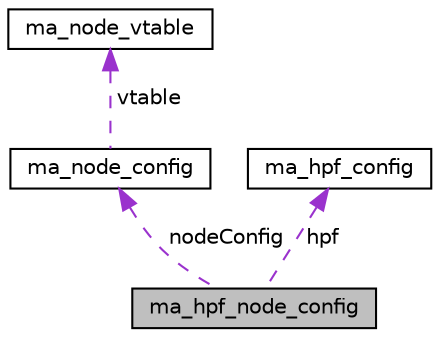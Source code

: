 digraph "ma_hpf_node_config"
{
 // LATEX_PDF_SIZE
  edge [fontname="Helvetica",fontsize="10",labelfontname="Helvetica",labelfontsize="10"];
  node [fontname="Helvetica",fontsize="10",shape=record];
  Node1 [label="ma_hpf_node_config",height=0.2,width=0.4,color="black", fillcolor="grey75", style="filled", fontcolor="black",tooltip=" "];
  Node2 -> Node1 [dir="back",color="darkorchid3",fontsize="10",style="dashed",label=" nodeConfig" ];
  Node2 [label="ma_node_config",height=0.2,width=0.4,color="black", fillcolor="white", style="filled",URL="$structma__node__config.html",tooltip=" "];
  Node3 -> Node2 [dir="back",color="darkorchid3",fontsize="10",style="dashed",label=" vtable" ];
  Node3 [label="ma_node_vtable",height=0.2,width=0.4,color="black", fillcolor="white", style="filled",URL="$structma__node__vtable.html",tooltip=" "];
  Node4 -> Node1 [dir="back",color="darkorchid3",fontsize="10",style="dashed",label=" hpf" ];
  Node4 [label="ma_hpf_config",height=0.2,width=0.4,color="black", fillcolor="white", style="filled",URL="$structma__hpf__config.html",tooltip=" "];
}
